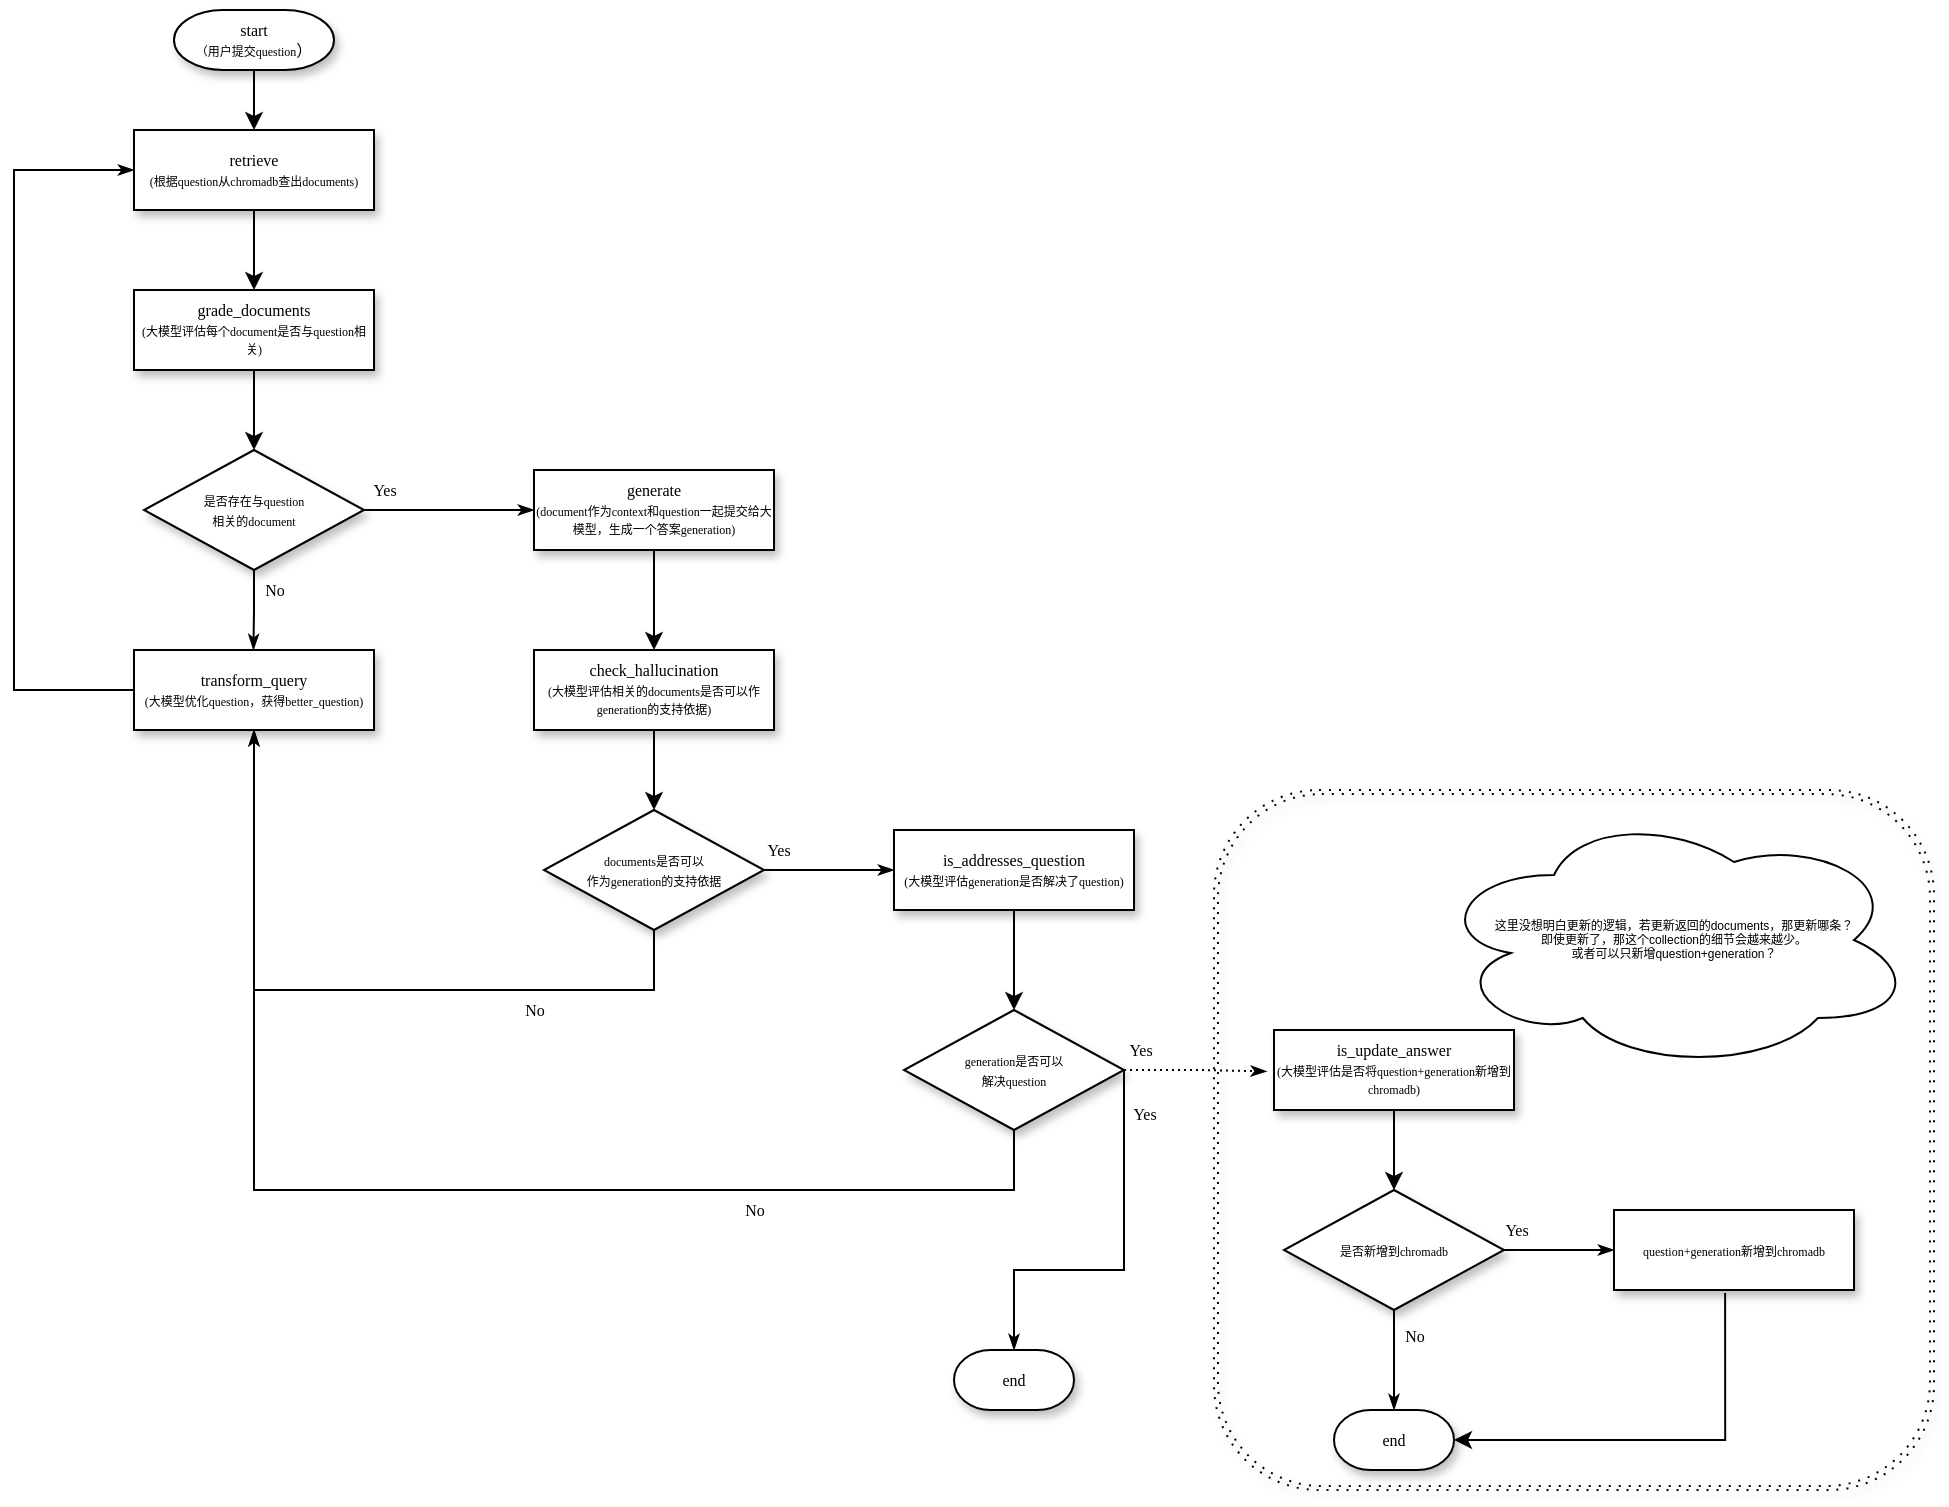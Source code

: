 <mxfile version="20.7.2" type="github">
  <diagram name="Page-1" id="edf60f1a-56cd-e834-aa8a-f176f3a09ee4">
    <mxGraphModel dx="819" dy="435" grid="1" gridSize="10" guides="1" tooltips="1" connect="1" arrows="1" fold="1" page="1" pageScale="1" pageWidth="1100" pageHeight="850" background="none" math="0" shadow="0">
      <root>
        <mxCell id="0" />
        <mxCell id="1" parent="0" />
        <mxCell id="xyRuJvFbwlK5dDyZSk1e-35" value="" style="shape=ext;double=1;rounded=1;whiteSpace=wrap;html=1;fontSize=6;fillStyle=zigzag-line;dashed=1;fillColor=none;dashPattern=1 4;strokeWidth=1;shadow=1;perimeterSpacing=0;" vertex="1" parent="1">
          <mxGeometry x="730" y="430" width="360" height="350" as="geometry" />
        </mxCell>
        <mxCell id="xyRuJvFbwlK5dDyZSk1e-4" value="" style="edgeStyle=orthogonalEdgeStyle;rounded=0;orthogonalLoop=1;jettySize=auto;html=1;fontSize=6;" edge="1" parent="1" source="60e70716793133e9-4" target="xyRuJvFbwlK5dDyZSk1e-3">
          <mxGeometry relative="1" as="geometry" />
        </mxCell>
        <mxCell id="60e70716793133e9-4" value="retrieve&lt;br&gt;&lt;font style=&quot;font-size: 6px;&quot;&gt;(根据question从chromadb查出documents)&lt;/font&gt;" style="rounded=0;whiteSpace=wrap;html=1;shadow=1;labelBackgroundColor=none;strokeWidth=1;fontFamily=Verdana;fontSize=8;align=center;" parent="1" vertex="1">
          <mxGeometry x="190" y="100" width="120" height="40" as="geometry" />
        </mxCell>
        <mxCell id="xyRuJvFbwlK5dDyZSk1e-2" value="" style="edgeStyle=orthogonalEdgeStyle;rounded=0;orthogonalLoop=1;jettySize=auto;html=1;fontSize=6;" edge="1" parent="1" source="xyRuJvFbwlK5dDyZSk1e-1" target="60e70716793133e9-4">
          <mxGeometry relative="1" as="geometry" />
        </mxCell>
        <mxCell id="xyRuJvFbwlK5dDyZSk1e-1" value="start&lt;br&gt;&lt;font style=&quot;font-size: 6px;&quot;&gt;（用户提交question&lt;/font&gt;）" style="strokeWidth=1;html=1;shape=mxgraph.flowchart.terminator;whiteSpace=wrap;rounded=0;shadow=1;labelBackgroundColor=none;fontFamily=Verdana;fontSize=8;align=center;" vertex="1" parent="1">
          <mxGeometry x="210" y="40" width="80" height="30" as="geometry" />
        </mxCell>
        <mxCell id="xyRuJvFbwlK5dDyZSk1e-6" value="" style="edgeStyle=orthogonalEdgeStyle;rounded=0;orthogonalLoop=1;jettySize=auto;html=1;fontSize=6;" edge="1" parent="1" source="xyRuJvFbwlK5dDyZSk1e-3" target="xyRuJvFbwlK5dDyZSk1e-5">
          <mxGeometry relative="1" as="geometry" />
        </mxCell>
        <mxCell id="xyRuJvFbwlK5dDyZSk1e-3" value="grade_documents&lt;br&gt;&lt;font style=&quot;font-size: 6px;&quot;&gt;(大模型评估每个document是否与question相关)&lt;/font&gt;" style="rounded=0;whiteSpace=wrap;html=1;shadow=1;labelBackgroundColor=none;strokeWidth=1;fontFamily=Verdana;fontSize=8;align=center;" vertex="1" parent="1">
          <mxGeometry x="190" y="180" width="120" height="40" as="geometry" />
        </mxCell>
        <mxCell id="xyRuJvFbwlK5dDyZSk1e-5" value="&lt;span style=&quot;font-size: 6px;&quot;&gt;是否存在与question&lt;br&gt;相关的&lt;/span&gt;&lt;span style=&quot;font-size: 6px;&quot;&gt;document&lt;/span&gt;" style="rhombus;whiteSpace=wrap;html=1;rounded=0;shadow=1;labelBackgroundColor=none;strokeWidth=1;fontFamily=Verdana;fontSize=8;align=center;" vertex="1" parent="1">
          <mxGeometry x="195" y="260" width="110" height="60" as="geometry" />
        </mxCell>
        <mxCell id="xyRuJvFbwlK5dDyZSk1e-7" value="Yes" style="edgeStyle=orthogonalEdgeStyle;rounded=0;html=1;labelBackgroundColor=none;startSize=5;endArrow=classicThin;endFill=1;endSize=5;jettySize=auto;orthogonalLoop=1;strokeWidth=1;fontFamily=Verdana;fontSize=8;exitX=1;exitY=0.5;exitDx=0;exitDy=0;entryX=0;entryY=0.5;entryDx=0;entryDy=0;" edge="1" parent="1" source="xyRuJvFbwlK5dDyZSk1e-5" target="xyRuJvFbwlK5dDyZSk1e-8">
          <mxGeometry x="-0.778" y="10" relative="1" as="geometry">
            <mxPoint as="offset" />
            <mxPoint x="300" y="290" as="sourcePoint" />
            <mxPoint x="380" y="310" as="targetPoint" />
          </mxGeometry>
        </mxCell>
        <mxCell id="xyRuJvFbwlK5dDyZSk1e-13" value="" style="edgeStyle=orthogonalEdgeStyle;rounded=0;orthogonalLoop=1;jettySize=auto;html=1;fontSize=6;" edge="1" parent="1" source="xyRuJvFbwlK5dDyZSk1e-8" target="xyRuJvFbwlK5dDyZSk1e-12">
          <mxGeometry relative="1" as="geometry" />
        </mxCell>
        <mxCell id="xyRuJvFbwlK5dDyZSk1e-8" value="generate&lt;br&gt;&lt;font style=&quot;font-size: 6px;&quot;&gt;(document作为context和question一起提交给大模型，生成一个答案generation)&lt;/font&gt;" style="rounded=0;whiteSpace=wrap;html=1;shadow=1;labelBackgroundColor=none;strokeWidth=1;fontFamily=Verdana;fontSize=8;align=center;" vertex="1" parent="1">
          <mxGeometry x="390" y="270" width="120" height="40" as="geometry" />
        </mxCell>
        <mxCell id="xyRuJvFbwlK5dDyZSk1e-9" value="No" style="edgeStyle=orthogonalEdgeStyle;rounded=0;html=1;labelBackgroundColor=none;startSize=5;endArrow=classicThin;endFill=1;endSize=5;jettySize=auto;orthogonalLoop=1;strokeWidth=1;fontFamily=Verdana;fontSize=8;exitX=0.5;exitY=1;exitDx=0;exitDy=0;" edge="1" parent="1" source="xyRuJvFbwlK5dDyZSk1e-5">
          <mxGeometry x="-0.5" y="10" relative="1" as="geometry">
            <mxPoint as="offset" />
            <mxPoint x="210" y="330" as="sourcePoint" />
            <mxPoint x="249.71" y="360" as="targetPoint" />
            <Array as="points">
              <mxPoint x="250" y="340" />
            </Array>
          </mxGeometry>
        </mxCell>
        <mxCell id="xyRuJvFbwlK5dDyZSk1e-10" value="transform_query&lt;br&gt;&lt;font style=&quot;font-size: 6px;&quot;&gt;(大模型优化question，获得better_question)&lt;/font&gt;" style="rounded=0;whiteSpace=wrap;html=1;shadow=1;labelBackgroundColor=none;strokeWidth=1;fontFamily=Verdana;fontSize=8;align=center;" vertex="1" parent="1">
          <mxGeometry x="190" y="360" width="120" height="40" as="geometry" />
        </mxCell>
        <mxCell id="xyRuJvFbwlK5dDyZSk1e-11" style="edgeStyle=orthogonalEdgeStyle;rounded=0;html=1;labelBackgroundColor=none;startSize=5;endArrow=classicThin;endFill=1;endSize=5;jettySize=auto;orthogonalLoop=1;strokeWidth=1;fontFamily=Verdana;fontSize=8;exitX=0;exitY=0.5;exitDx=0;exitDy=0;entryX=0;entryY=0.5;entryDx=0;entryDy=0;" edge="1" parent="1" source="xyRuJvFbwlK5dDyZSk1e-10" target="60e70716793133e9-4">
          <mxGeometry relative="1" as="geometry">
            <Array as="points">
              <mxPoint x="130" y="380" />
              <mxPoint x="130" y="120" />
            </Array>
            <mxPoint x="149.97" y="570.029" as="sourcePoint" />
            <mxPoint x="39.999" y="290.017" as="targetPoint" />
          </mxGeometry>
        </mxCell>
        <mxCell id="xyRuJvFbwlK5dDyZSk1e-15" value="" style="edgeStyle=orthogonalEdgeStyle;rounded=0;orthogonalLoop=1;jettySize=auto;html=1;fontSize=6;" edge="1" parent="1" source="xyRuJvFbwlK5dDyZSk1e-12" target="xyRuJvFbwlK5dDyZSk1e-14">
          <mxGeometry relative="1" as="geometry" />
        </mxCell>
        <mxCell id="xyRuJvFbwlK5dDyZSk1e-12" value="check_hallucination&lt;br&gt;&lt;font style=&quot;font-size: 6px;&quot;&gt;(大模型评估相关的documents是否可以作generation的支持依据)&lt;/font&gt;" style="rounded=0;whiteSpace=wrap;html=1;shadow=1;labelBackgroundColor=none;strokeWidth=1;fontFamily=Verdana;fontSize=8;align=center;" vertex="1" parent="1">
          <mxGeometry x="390" y="360" width="120" height="40" as="geometry" />
        </mxCell>
        <mxCell id="xyRuJvFbwlK5dDyZSk1e-14" value="&lt;span style=&quot;font-size: 6px;&quot;&gt;documents是否可以&lt;br&gt;作为generation的支持依据&lt;/span&gt;" style="rhombus;whiteSpace=wrap;html=1;rounded=0;shadow=1;labelBackgroundColor=none;strokeWidth=1;fontFamily=Verdana;fontSize=8;align=center;" vertex="1" parent="1">
          <mxGeometry x="395" y="440" width="110" height="60" as="geometry" />
        </mxCell>
        <mxCell id="xyRuJvFbwlK5dDyZSk1e-16" value="Yes" style="edgeStyle=orthogonalEdgeStyle;rounded=0;html=1;labelBackgroundColor=none;startSize=5;endArrow=classicThin;endFill=1;endSize=5;jettySize=auto;orthogonalLoop=1;strokeWidth=1;fontFamily=Verdana;fontSize=8;exitX=1;exitY=0.5;exitDx=0;exitDy=0;entryX=0;entryY=0.5;entryDx=0;entryDy=0;" edge="1" parent="1" source="xyRuJvFbwlK5dDyZSk1e-14" target="xyRuJvFbwlK5dDyZSk1e-18">
          <mxGeometry x="-0.778" y="10" relative="1" as="geometry">
            <mxPoint as="offset" />
            <mxPoint x="535" y="469.71" as="sourcePoint" />
            <mxPoint x="520" y="510" as="targetPoint" />
          </mxGeometry>
        </mxCell>
        <mxCell id="xyRuJvFbwlK5dDyZSk1e-17" value="No" style="edgeStyle=orthogonalEdgeStyle;rounded=0;html=1;labelBackgroundColor=none;startSize=5;endArrow=classicThin;endFill=1;endSize=5;jettySize=auto;orthogonalLoop=1;strokeWidth=1;fontFamily=Verdana;fontSize=8;exitX=0.5;exitY=1;exitDx=0;exitDy=0;entryX=0.5;entryY=1;entryDx=0;entryDy=0;" edge="1" parent="1" source="xyRuJvFbwlK5dDyZSk1e-14" target="xyRuJvFbwlK5dDyZSk1e-10">
          <mxGeometry x="-0.5" y="10" relative="1" as="geometry">
            <mxPoint as="offset" />
            <mxPoint x="440" y="520" as="sourcePoint" />
            <mxPoint x="450" y="560" as="targetPoint" />
            <Array as="points">
              <mxPoint x="450" y="530" />
              <mxPoint x="250" y="530" />
            </Array>
          </mxGeometry>
        </mxCell>
        <mxCell id="xyRuJvFbwlK5dDyZSk1e-20" value="" style="edgeStyle=orthogonalEdgeStyle;rounded=0;orthogonalLoop=1;jettySize=auto;html=1;fontSize=6;" edge="1" parent="1" source="xyRuJvFbwlK5dDyZSk1e-18" target="xyRuJvFbwlK5dDyZSk1e-19">
          <mxGeometry relative="1" as="geometry" />
        </mxCell>
        <mxCell id="xyRuJvFbwlK5dDyZSk1e-18" value="is_addresses_question&lt;br&gt;&lt;font style=&quot;font-size: 6px;&quot;&gt;(大模型评估generation是否解决了question)&lt;/font&gt;" style="rounded=0;whiteSpace=wrap;html=1;shadow=1;labelBackgroundColor=none;strokeWidth=1;fontFamily=Verdana;fontSize=8;align=center;" vertex="1" parent="1">
          <mxGeometry x="570" y="450" width="120" height="40" as="geometry" />
        </mxCell>
        <mxCell id="xyRuJvFbwlK5dDyZSk1e-19" value="&lt;span style=&quot;font-size: 6px;&quot;&gt;generation是否可以&lt;br&gt;解决question&lt;/span&gt;" style="rhombus;whiteSpace=wrap;html=1;rounded=0;shadow=1;labelBackgroundColor=none;strokeWidth=1;fontFamily=Verdana;fontSize=8;align=center;" vertex="1" parent="1">
          <mxGeometry x="575" y="540" width="110" height="60" as="geometry" />
        </mxCell>
        <mxCell id="xyRuJvFbwlK5dDyZSk1e-21" value="Yes" style="edgeStyle=orthogonalEdgeStyle;rounded=0;html=1;labelBackgroundColor=none;startSize=5;endArrow=classicThin;endFill=1;endSize=5;jettySize=auto;orthogonalLoop=1;strokeWidth=1;fontFamily=Verdana;fontSize=8;exitX=1;exitY=0.5;exitDx=0;exitDy=0;entryX=-0.03;entryY=0.518;entryDx=0;entryDy=0;entryPerimeter=0;dashed=1;dashPattern=1 2;" edge="1" parent="1" source="xyRuJvFbwlK5dDyZSk1e-19" target="xyRuJvFbwlK5dDyZSk1e-23">
          <mxGeometry x="-0.778" y="10" relative="1" as="geometry">
            <mxPoint as="offset" />
            <mxPoint x="700" y="569.71" as="sourcePoint" />
            <mxPoint x="750" y="570" as="targetPoint" />
          </mxGeometry>
        </mxCell>
        <mxCell id="xyRuJvFbwlK5dDyZSk1e-22" value="No" style="edgeStyle=orthogonalEdgeStyle;rounded=0;html=1;labelBackgroundColor=none;startSize=5;endArrow=classicThin;endFill=1;endSize=5;jettySize=auto;orthogonalLoop=1;strokeWidth=1;fontFamily=Verdana;fontSize=8;exitX=0.5;exitY=1;exitDx=0;exitDy=0;" edge="1" parent="1" source="xyRuJvFbwlK5dDyZSk1e-19">
          <mxGeometry x="-0.5" y="10" relative="1" as="geometry">
            <mxPoint as="offset" />
            <mxPoint x="630" y="610" as="sourcePoint" />
            <mxPoint x="250" y="400" as="targetPoint" />
            <Array as="points">
              <mxPoint x="630" y="630" />
            </Array>
          </mxGeometry>
        </mxCell>
        <mxCell id="xyRuJvFbwlK5dDyZSk1e-26" value="" style="edgeStyle=orthogonalEdgeStyle;rounded=0;orthogonalLoop=1;jettySize=auto;html=1;fontSize=6;" edge="1" parent="1" source="xyRuJvFbwlK5dDyZSk1e-23" target="xyRuJvFbwlK5dDyZSk1e-25">
          <mxGeometry relative="1" as="geometry" />
        </mxCell>
        <mxCell id="xyRuJvFbwlK5dDyZSk1e-23" value="is_update_answer&lt;br&gt;&lt;font style=&quot;font-size: 6px;&quot;&gt;(大模型评估是否将question+generation新增到chromadb)&lt;/font&gt;" style="rounded=0;whiteSpace=wrap;html=1;shadow=1;labelBackgroundColor=none;strokeWidth=1;fontFamily=Verdana;fontSize=8;align=center;" vertex="1" parent="1">
          <mxGeometry x="760" y="550" width="120" height="40" as="geometry" />
        </mxCell>
        <mxCell id="xyRuJvFbwlK5dDyZSk1e-25" value="&lt;span style=&quot;font-size: 6px;&quot;&gt;是否新增到chromadb&lt;/span&gt;" style="rhombus;whiteSpace=wrap;html=1;rounded=0;shadow=1;labelBackgroundColor=none;strokeWidth=1;fontFamily=Verdana;fontSize=8;align=center;" vertex="1" parent="1">
          <mxGeometry x="765" y="630" width="110" height="60" as="geometry" />
        </mxCell>
        <mxCell id="xyRuJvFbwlK5dDyZSk1e-33" style="edgeStyle=orthogonalEdgeStyle;rounded=0;orthogonalLoop=1;jettySize=auto;html=1;entryX=1;entryY=0.5;entryDx=0;entryDy=0;entryPerimeter=0;fontSize=6;exitX=0.463;exitY=1.039;exitDx=0;exitDy=0;exitPerimeter=0;" edge="1" parent="1" source="xyRuJvFbwlK5dDyZSk1e-27" target="xyRuJvFbwlK5dDyZSk1e-29">
          <mxGeometry relative="1" as="geometry">
            <Array as="points">
              <mxPoint x="986" y="755" />
            </Array>
          </mxGeometry>
        </mxCell>
        <mxCell id="xyRuJvFbwlK5dDyZSk1e-27" value="&lt;span style=&quot;font-size: 6px;&quot;&gt;question+generation新增到chromadb&lt;/span&gt;" style="rounded=0;whiteSpace=wrap;html=1;shadow=1;labelBackgroundColor=none;strokeWidth=1;fontFamily=Verdana;fontSize=8;align=center;" vertex="1" parent="1">
          <mxGeometry x="930" y="640" width="120" height="40" as="geometry" />
        </mxCell>
        <mxCell id="xyRuJvFbwlK5dDyZSk1e-28" value="Yes" style="edgeStyle=orthogonalEdgeStyle;rounded=0;html=1;labelBackgroundColor=none;startSize=5;endArrow=classicThin;endFill=1;endSize=5;jettySize=auto;orthogonalLoop=1;strokeWidth=1;fontFamily=Verdana;fontSize=8;exitX=1;exitY=0.5;exitDx=0;exitDy=0;entryX=0;entryY=0.5;entryDx=0;entryDy=0;" edge="1" parent="1" source="xyRuJvFbwlK5dDyZSk1e-25" target="xyRuJvFbwlK5dDyZSk1e-27">
          <mxGeometry x="-0.778" y="10" relative="1" as="geometry">
            <mxPoint as="offset" />
            <mxPoint x="858.57" y="719.29" as="sourcePoint" />
            <mxPoint x="929.97" y="720.01" as="targetPoint" />
          </mxGeometry>
        </mxCell>
        <mxCell id="xyRuJvFbwlK5dDyZSk1e-29" value="end" style="strokeWidth=1;html=1;shape=mxgraph.flowchart.terminator;whiteSpace=wrap;rounded=0;shadow=1;labelBackgroundColor=none;fontFamily=Verdana;fontSize=8;align=center;" vertex="1" parent="1">
          <mxGeometry x="790" y="740" width="60" height="30" as="geometry" />
        </mxCell>
        <mxCell id="xyRuJvFbwlK5dDyZSk1e-32" value="No" style="edgeStyle=orthogonalEdgeStyle;rounded=0;html=1;labelBackgroundColor=none;startSize=5;endArrow=classicThin;endFill=1;endSize=5;jettySize=auto;orthogonalLoop=1;strokeWidth=1;fontFamily=Verdana;fontSize=8;exitX=0.5;exitY=1;exitDx=0;exitDy=0;entryX=0.5;entryY=0;entryDx=0;entryDy=0;entryPerimeter=0;" edge="1" parent="1" source="xyRuJvFbwlK5dDyZSk1e-25" target="xyRuJvFbwlK5dDyZSk1e-29">
          <mxGeometry x="-0.5" y="10" relative="1" as="geometry">
            <mxPoint as="offset" />
            <mxPoint x="820" y="700" as="sourcePoint" />
            <mxPoint x="849.43" y="730" as="targetPoint" />
            <Array as="points">
              <mxPoint x="820" y="720" />
              <mxPoint x="820" y="720" />
            </Array>
          </mxGeometry>
        </mxCell>
        <mxCell id="xyRuJvFbwlK5dDyZSk1e-34" value="&lt;span style=&quot;text-align: left;&quot;&gt;这里没想明白更新的逻辑，若更新返回的documents，那更新哪条？&lt;/span&gt;&lt;br style=&quot;border-color: var(--border-color); text-align: left;&quot;&gt;&lt;span style=&quot;text-align: left;&quot;&gt;即使更新了，那这个collection的细节会越来越少。&lt;/span&gt;&lt;br style=&quot;border-color: var(--border-color); text-align: left;&quot;&gt;&lt;span style=&quot;text-align: left;&quot;&gt;或者可以只新增question+generation？&lt;/span&gt;" style="ellipse;shape=cloud;whiteSpace=wrap;html=1;fontSize=6;" vertex="1" parent="1">
          <mxGeometry x="840" y="440" width="240" height="130" as="geometry" />
        </mxCell>
        <mxCell id="xyRuJvFbwlK5dDyZSk1e-36" value="end" style="strokeWidth=1;html=1;shape=mxgraph.flowchart.terminator;whiteSpace=wrap;rounded=0;shadow=1;labelBackgroundColor=none;fontFamily=Verdana;fontSize=8;align=center;" vertex="1" parent="1">
          <mxGeometry x="600" y="710" width="60" height="30" as="geometry" />
        </mxCell>
        <mxCell id="xyRuJvFbwlK5dDyZSk1e-37" value="Yes" style="edgeStyle=orthogonalEdgeStyle;rounded=0;html=1;labelBackgroundColor=none;startSize=5;endArrow=classicThin;endFill=1;endSize=5;jettySize=auto;orthogonalLoop=1;strokeWidth=1;fontFamily=Verdana;fontSize=8;exitX=1;exitY=0.5;exitDx=0;exitDy=0;entryX=0.5;entryY=0;entryDx=0;entryDy=0;entryPerimeter=0;" edge="1" parent="1" source="xyRuJvFbwlK5dDyZSk1e-19" target="xyRuJvFbwlK5dDyZSk1e-36">
          <mxGeometry x="-0.778" y="10" relative="1" as="geometry">
            <mxPoint as="offset" />
            <mxPoint x="695" y="580" as="sourcePoint" />
            <mxPoint x="766.4" y="580.72" as="targetPoint" />
            <Array as="points">
              <mxPoint x="685" y="670" />
              <mxPoint x="630" y="670" />
            </Array>
          </mxGeometry>
        </mxCell>
      </root>
    </mxGraphModel>
  </diagram>
</mxfile>

